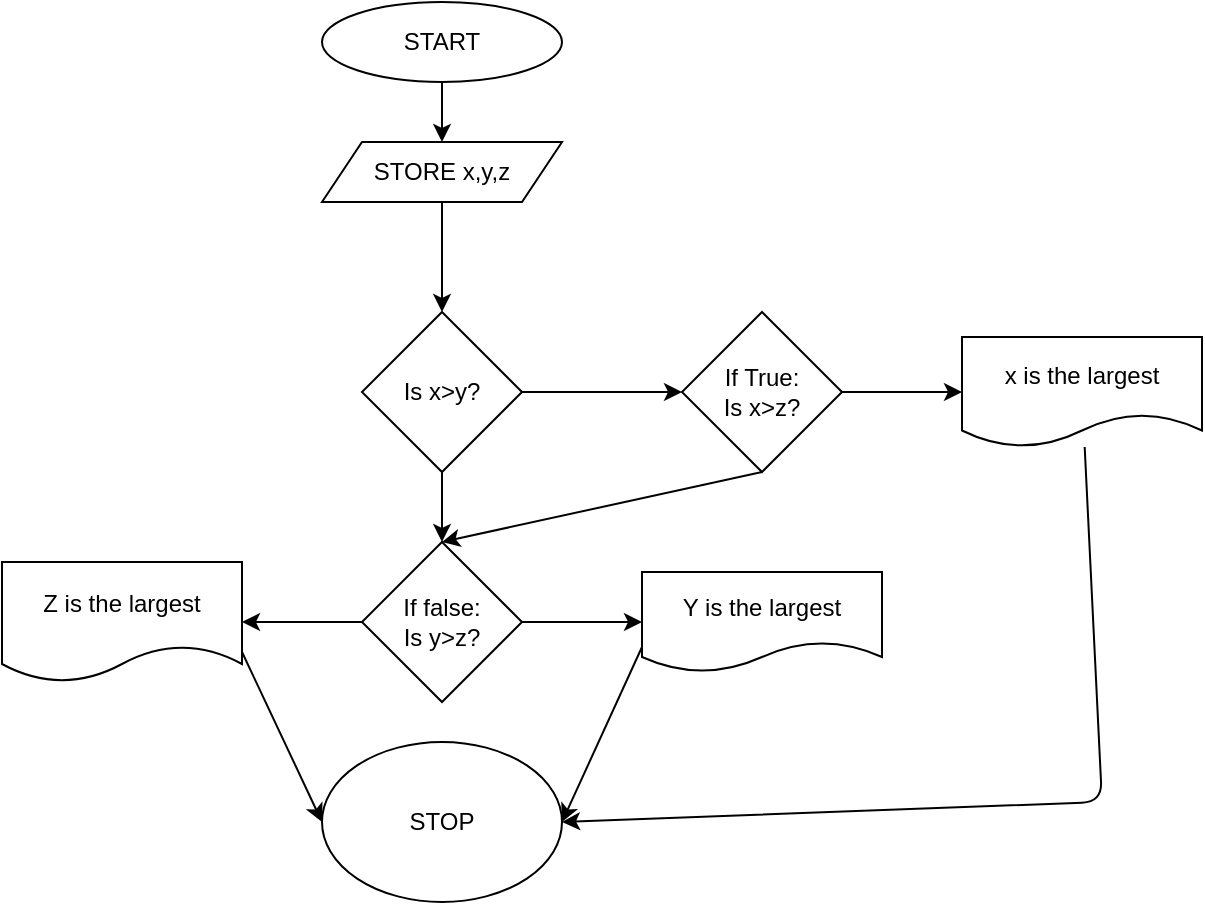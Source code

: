 <mxfile version="13.8.1" type="github">
  <diagram id="vphdEAv2jUHAxrtxdknN" name="Page-1">
    <mxGraphModel dx="1108" dy="531" grid="1" gridSize="10" guides="1" tooltips="1" connect="1" arrows="1" fold="1" page="1" pageScale="1" pageWidth="850" pageHeight="1100" math="0" shadow="0">
      <root>
        <mxCell id="0" />
        <mxCell id="1" parent="0" />
        <mxCell id="K8mT2GIIj2jAiZlTtiWJ-3" value="" style="edgeStyle=orthogonalEdgeStyle;rounded=0;orthogonalLoop=1;jettySize=auto;html=1;" edge="1" parent="1" source="K8mT2GIIj2jAiZlTtiWJ-1" target="K8mT2GIIj2jAiZlTtiWJ-2">
          <mxGeometry relative="1" as="geometry" />
        </mxCell>
        <mxCell id="K8mT2GIIj2jAiZlTtiWJ-1" value="&lt;div&gt;START&lt;/div&gt;" style="ellipse;whiteSpace=wrap;html=1;" vertex="1" parent="1">
          <mxGeometry x="290" width="120" height="40" as="geometry" />
        </mxCell>
        <mxCell id="K8mT2GIIj2jAiZlTtiWJ-5" value="" style="edgeStyle=orthogonalEdgeStyle;rounded=0;orthogonalLoop=1;jettySize=auto;html=1;" edge="1" parent="1" source="K8mT2GIIj2jAiZlTtiWJ-2" target="K8mT2GIIj2jAiZlTtiWJ-4">
          <mxGeometry relative="1" as="geometry" />
        </mxCell>
        <mxCell id="K8mT2GIIj2jAiZlTtiWJ-2" value="STORE x,y,z" style="shape=parallelogram;perimeter=parallelogramPerimeter;whiteSpace=wrap;html=1;fixedSize=1;" vertex="1" parent="1">
          <mxGeometry x="290" y="70" width="120" height="30" as="geometry" />
        </mxCell>
        <mxCell id="K8mT2GIIj2jAiZlTtiWJ-7" value="" style="edgeStyle=orthogonalEdgeStyle;rounded=0;orthogonalLoop=1;jettySize=auto;html=1;" edge="1" parent="1" source="K8mT2GIIj2jAiZlTtiWJ-4" target="K8mT2GIIj2jAiZlTtiWJ-6">
          <mxGeometry relative="1" as="geometry" />
        </mxCell>
        <mxCell id="K8mT2GIIj2jAiZlTtiWJ-11" value="" style="edgeStyle=orthogonalEdgeStyle;rounded=0;orthogonalLoop=1;jettySize=auto;html=1;" edge="1" parent="1" source="K8mT2GIIj2jAiZlTtiWJ-4" target="K8mT2GIIj2jAiZlTtiWJ-10">
          <mxGeometry relative="1" as="geometry" />
        </mxCell>
        <mxCell id="K8mT2GIIj2jAiZlTtiWJ-4" value="Is x&amp;gt;y?" style="rhombus;whiteSpace=wrap;html=1;" vertex="1" parent="1">
          <mxGeometry x="310" y="155" width="80" height="80" as="geometry" />
        </mxCell>
        <mxCell id="K8mT2GIIj2jAiZlTtiWJ-9" value="" style="edgeStyle=orthogonalEdgeStyle;rounded=0;orthogonalLoop=1;jettySize=auto;html=1;" edge="1" parent="1" source="K8mT2GIIj2jAiZlTtiWJ-6" target="K8mT2GIIj2jAiZlTtiWJ-8">
          <mxGeometry relative="1" as="geometry" />
        </mxCell>
        <mxCell id="K8mT2GIIj2jAiZlTtiWJ-6" value="&lt;div&gt;If True:&lt;/div&gt;&lt;div&gt;Is x&amp;gt;z?&lt;br&gt;&lt;/div&gt;" style="rhombus;whiteSpace=wrap;html=1;" vertex="1" parent="1">
          <mxGeometry x="470" y="155" width="80" height="80" as="geometry" />
        </mxCell>
        <mxCell id="K8mT2GIIj2jAiZlTtiWJ-8" value="x is the largest" style="shape=document;whiteSpace=wrap;html=1;boundedLbl=1;" vertex="1" parent="1">
          <mxGeometry x="610" y="167.5" width="120" height="55" as="geometry" />
        </mxCell>
        <mxCell id="K8mT2GIIj2jAiZlTtiWJ-17" value="" style="edgeStyle=orthogonalEdgeStyle;rounded=0;orthogonalLoop=1;jettySize=auto;html=1;" edge="1" parent="1" source="K8mT2GIIj2jAiZlTtiWJ-10" target="K8mT2GIIj2jAiZlTtiWJ-16">
          <mxGeometry relative="1" as="geometry" />
        </mxCell>
        <mxCell id="K8mT2GIIj2jAiZlTtiWJ-19" value="" style="edgeStyle=orthogonalEdgeStyle;rounded=0;orthogonalLoop=1;jettySize=auto;html=1;" edge="1" parent="1" source="K8mT2GIIj2jAiZlTtiWJ-10" target="K8mT2GIIj2jAiZlTtiWJ-18">
          <mxGeometry relative="1" as="geometry" />
        </mxCell>
        <mxCell id="K8mT2GIIj2jAiZlTtiWJ-10" value="&lt;div&gt;If false:&lt;/div&gt;&lt;div&gt;Is y&amp;gt;z?&lt;br&gt;&lt;/div&gt;" style="rhombus;whiteSpace=wrap;html=1;" vertex="1" parent="1">
          <mxGeometry x="310" y="270" width="80" height="80" as="geometry" />
        </mxCell>
        <mxCell id="K8mT2GIIj2jAiZlTtiWJ-16" value="Z is the largest" style="shape=document;whiteSpace=wrap;html=1;boundedLbl=1;" vertex="1" parent="1">
          <mxGeometry x="130" y="280" width="120" height="60" as="geometry" />
        </mxCell>
        <mxCell id="K8mT2GIIj2jAiZlTtiWJ-18" value="Y is the largest" style="shape=document;whiteSpace=wrap;html=1;boundedLbl=1;" vertex="1" parent="1">
          <mxGeometry x="450" y="285" width="120" height="50" as="geometry" />
        </mxCell>
        <mxCell id="K8mT2GIIj2jAiZlTtiWJ-20" value="STOP" style="ellipse;whiteSpace=wrap;html=1;" vertex="1" parent="1">
          <mxGeometry x="290" y="370" width="120" height="80" as="geometry" />
        </mxCell>
        <mxCell id="K8mT2GIIj2jAiZlTtiWJ-22" value="" style="endArrow=classic;html=1;entryX=1;entryY=0.5;entryDx=0;entryDy=0;" edge="1" parent="1" source="K8mT2GIIj2jAiZlTtiWJ-8" target="K8mT2GIIj2jAiZlTtiWJ-20">
          <mxGeometry width="50" height="50" relative="1" as="geometry">
            <mxPoint x="660" y="320" as="sourcePoint" />
            <mxPoint x="520" y="420" as="targetPoint" />
            <Array as="points">
              <mxPoint x="680" y="400" />
            </Array>
          </mxGeometry>
        </mxCell>
        <mxCell id="K8mT2GIIj2jAiZlTtiWJ-23" value="" style="endArrow=classic;html=1;entryX=0;entryY=0.5;entryDx=0;entryDy=0;exitX=1;exitY=0.75;exitDx=0;exitDy=0;" edge="1" parent="1" source="K8mT2GIIj2jAiZlTtiWJ-16" target="K8mT2GIIj2jAiZlTtiWJ-20">
          <mxGeometry width="50" height="50" relative="1" as="geometry">
            <mxPoint x="170" y="380" as="sourcePoint" />
            <mxPoint x="200" y="400" as="targetPoint" />
          </mxGeometry>
        </mxCell>
        <mxCell id="K8mT2GIIj2jAiZlTtiWJ-24" value="" style="endArrow=classic;html=1;exitX=0;exitY=0.75;exitDx=0;exitDy=0;entryX=1;entryY=0.5;entryDx=0;entryDy=0;" edge="1" parent="1" source="K8mT2GIIj2jAiZlTtiWJ-18" target="K8mT2GIIj2jAiZlTtiWJ-20">
          <mxGeometry width="50" height="50" relative="1" as="geometry">
            <mxPoint x="500.0" y="330" as="sourcePoint" />
            <mxPoint x="588.96" y="405" as="targetPoint" />
          </mxGeometry>
        </mxCell>
        <mxCell id="K8mT2GIIj2jAiZlTtiWJ-25" value="" style="endArrow=classic;html=1;entryX=0.5;entryY=0;entryDx=0;entryDy=0;exitX=0.5;exitY=1;exitDx=0;exitDy=0;" edge="1" parent="1" source="K8mT2GIIj2jAiZlTtiWJ-6" target="K8mT2GIIj2jAiZlTtiWJ-10">
          <mxGeometry width="50" height="50" relative="1" as="geometry">
            <mxPoint x="425" y="272.5" as="sourcePoint" />
            <mxPoint x="475" y="222.5" as="targetPoint" />
          </mxGeometry>
        </mxCell>
      </root>
    </mxGraphModel>
  </diagram>
</mxfile>
